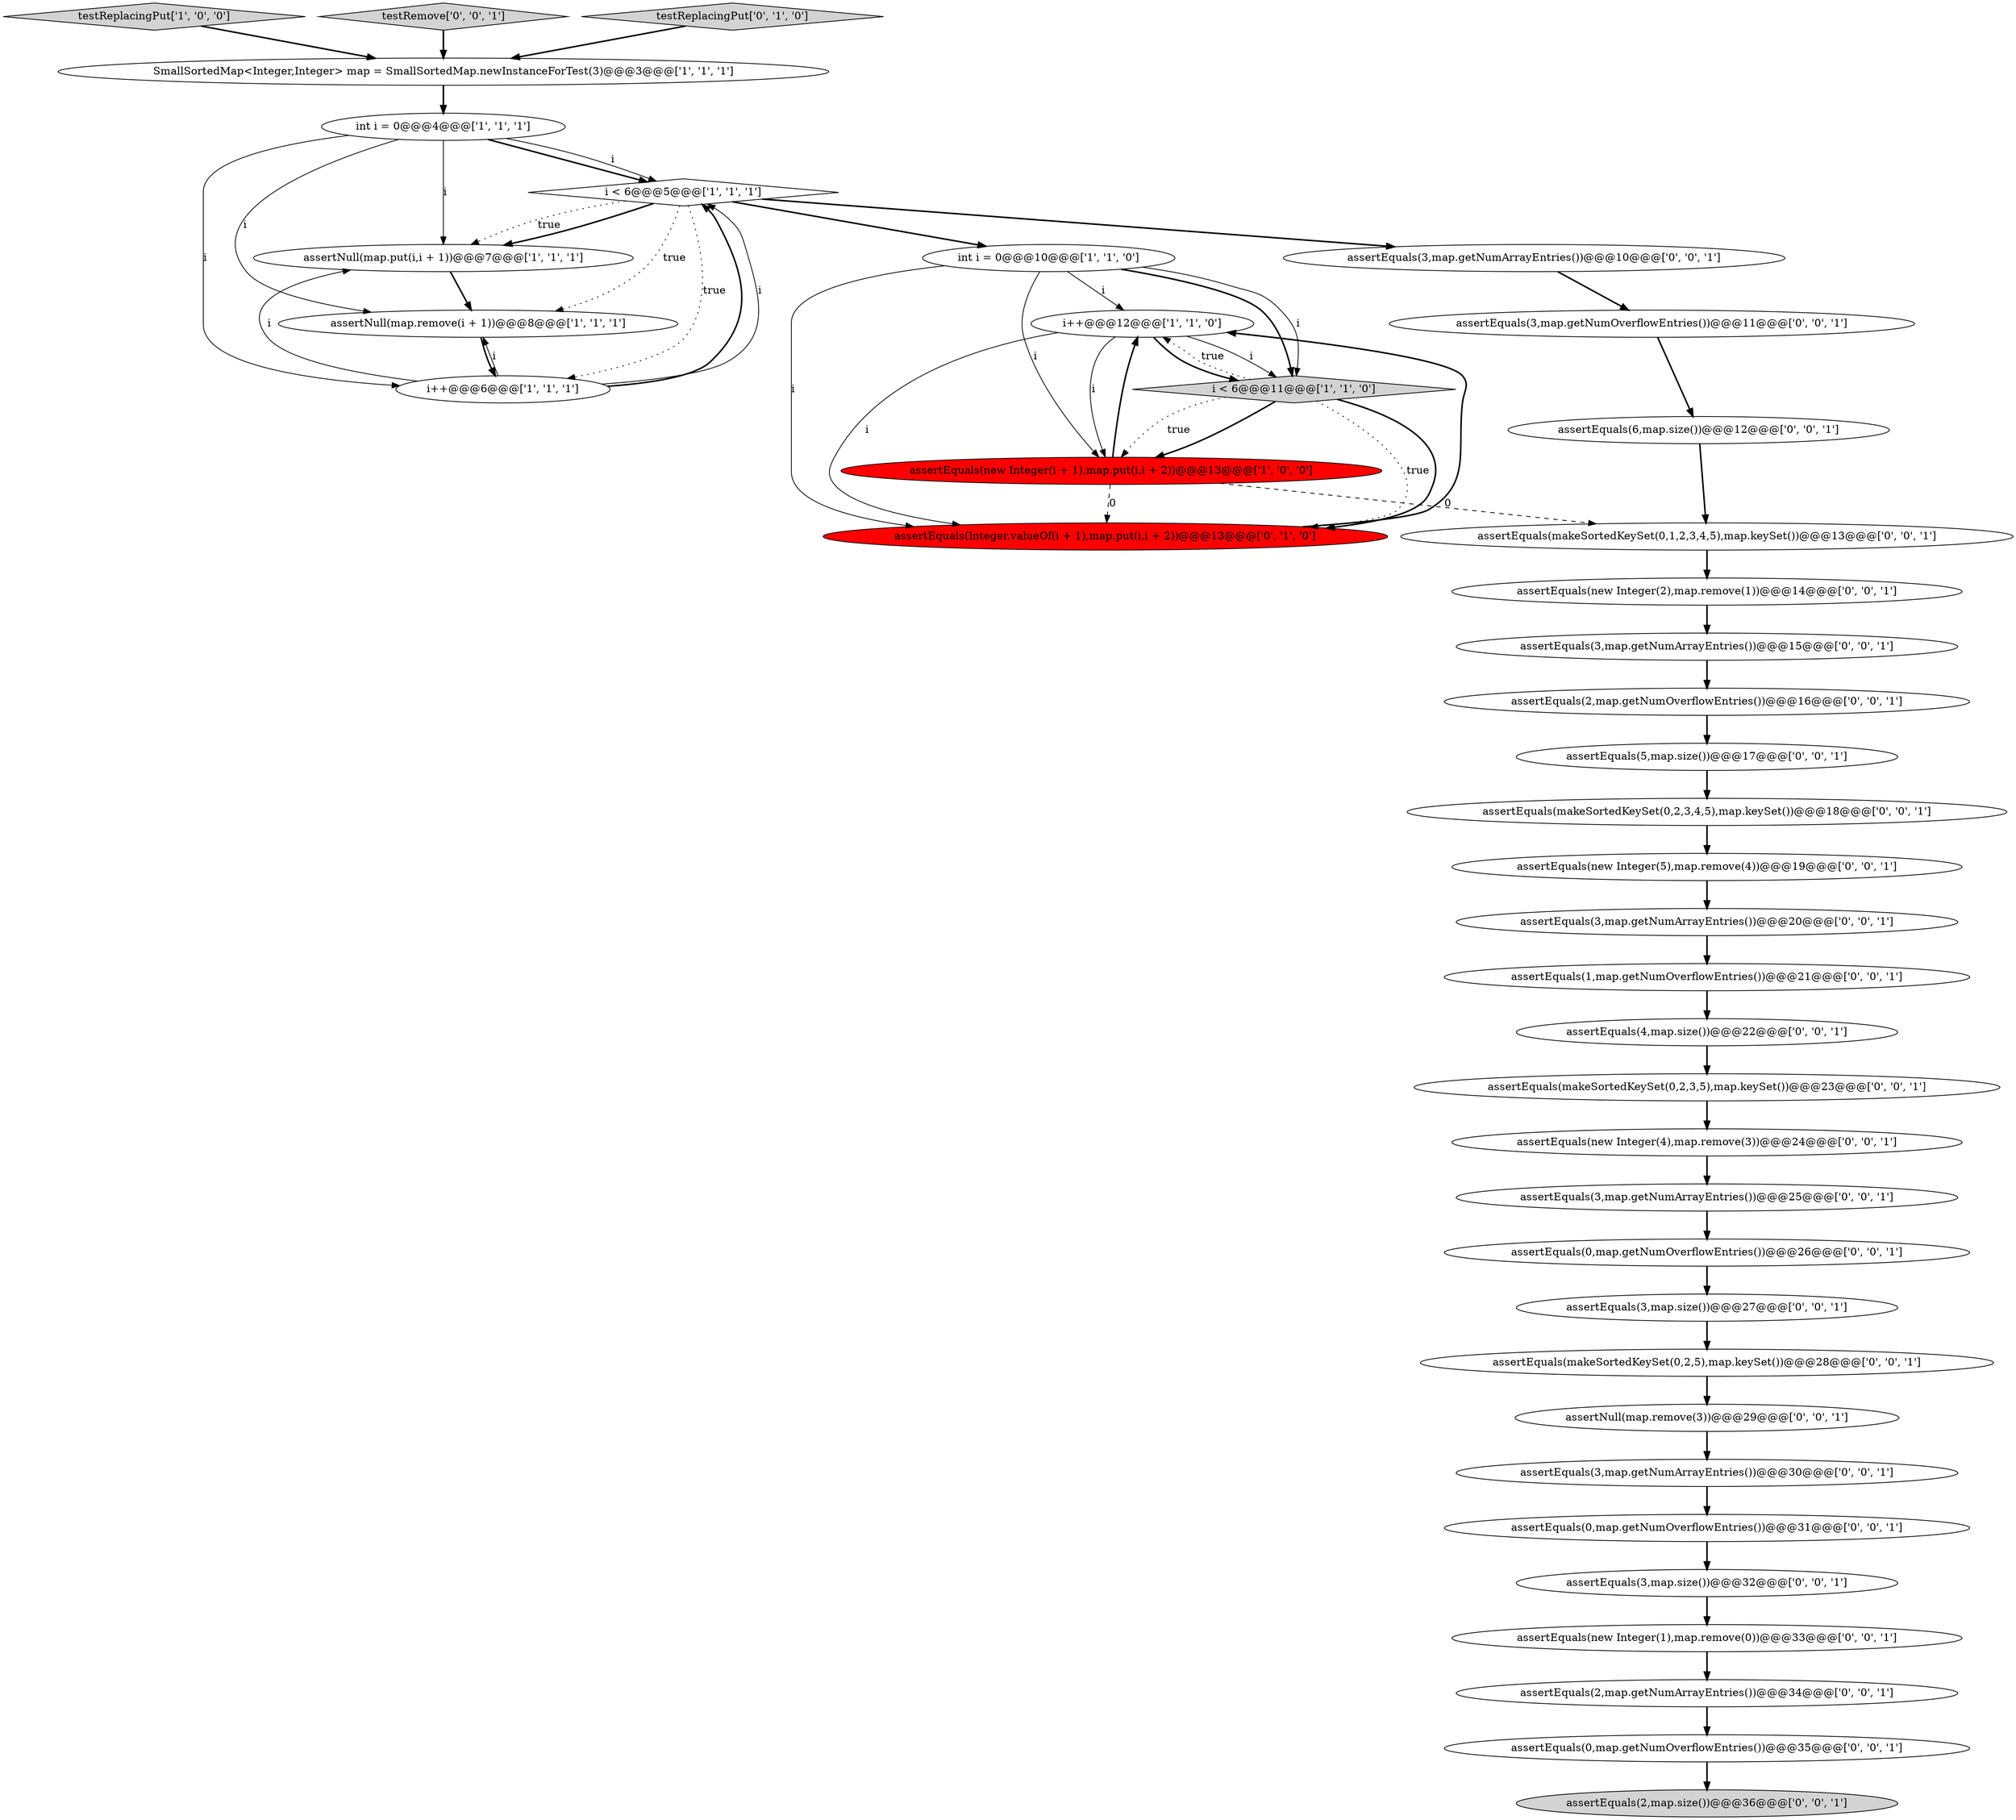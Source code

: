 digraph {
7 [style = filled, label = "i++@@@12@@@['1', '1', '0']", fillcolor = white, shape = ellipse image = "AAA0AAABBB1BBB"];
33 [style = filled, label = "assertEquals(makeSortedKeySet(0,1,2,3,4,5),map.keySet())@@@13@@@['0', '0', '1']", fillcolor = white, shape = ellipse image = "AAA0AAABBB3BBB"];
12 [style = filled, label = "assertEquals(Integer.valueOf(i + 1),map.put(i,i + 2))@@@13@@@['0', '1', '0']", fillcolor = red, shape = ellipse image = "AAA1AAABBB2BBB"];
23 [style = filled, label = "assertEquals(0,map.getNumOverflowEntries())@@@31@@@['0', '0', '1']", fillcolor = white, shape = ellipse image = "AAA0AAABBB3BBB"];
37 [style = filled, label = "assertEquals(5,map.size())@@@17@@@['0', '0', '1']", fillcolor = white, shape = ellipse image = "AAA0AAABBB3BBB"];
0 [style = filled, label = "SmallSortedMap<Integer,Integer> map = SmallSortedMap.newInstanceForTest(3)@@@3@@@['1', '1', '1']", fillcolor = white, shape = ellipse image = "AAA0AAABBB1BBB"];
16 [style = filled, label = "assertEquals(3,map.getNumOverflowEntries())@@@11@@@['0', '0', '1']", fillcolor = white, shape = ellipse image = "AAA0AAABBB3BBB"];
27 [style = filled, label = "assertEquals(3,map.getNumArrayEntries())@@@25@@@['0', '0', '1']", fillcolor = white, shape = ellipse image = "AAA0AAABBB3BBB"];
20 [style = filled, label = "assertEquals(2,map.getNumOverflowEntries())@@@16@@@['0', '0', '1']", fillcolor = white, shape = ellipse image = "AAA0AAABBB3BBB"];
29 [style = filled, label = "assertEquals(3,map.size())@@@27@@@['0', '0', '1']", fillcolor = white, shape = ellipse image = "AAA0AAABBB3BBB"];
10 [style = filled, label = "assertEquals(new Integer(i + 1),map.put(i,i + 2))@@@13@@@['1', '0', '0']", fillcolor = red, shape = ellipse image = "AAA1AAABBB1BBB"];
18 [style = filled, label = "assertEquals(6,map.size())@@@12@@@['0', '0', '1']", fillcolor = white, shape = ellipse image = "AAA0AAABBB3BBB"];
31 [style = filled, label = "assertEquals(makeSortedKeySet(0,2,5),map.keySet())@@@28@@@['0', '0', '1']", fillcolor = white, shape = ellipse image = "AAA0AAABBB3BBB"];
6 [style = filled, label = "assertNull(map.put(i,i + 1))@@@7@@@['1', '1', '1']", fillcolor = white, shape = ellipse image = "AAA0AAABBB1BBB"];
17 [style = filled, label = "assertEquals(3,map.getNumArrayEntries())@@@30@@@['0', '0', '1']", fillcolor = white, shape = ellipse image = "AAA0AAABBB3BBB"];
8 [style = filled, label = "testReplacingPut['1', '0', '0']", fillcolor = lightgray, shape = diamond image = "AAA0AAABBB1BBB"];
24 [style = filled, label = "assertEquals(4,map.size())@@@22@@@['0', '0', '1']", fillcolor = white, shape = ellipse image = "AAA0AAABBB3BBB"];
25 [style = filled, label = "assertEquals(3,map.getNumArrayEntries())@@@20@@@['0', '0', '1']", fillcolor = white, shape = ellipse image = "AAA0AAABBB3BBB"];
28 [style = filled, label = "assertEquals(3,map.size())@@@32@@@['0', '0', '1']", fillcolor = white, shape = ellipse image = "AAA0AAABBB3BBB"];
19 [style = filled, label = "assertNull(map.remove(3))@@@29@@@['0', '0', '1']", fillcolor = white, shape = ellipse image = "AAA0AAABBB3BBB"];
22 [style = filled, label = "assertEquals(makeSortedKeySet(0,2,3,5),map.keySet())@@@23@@@['0', '0', '1']", fillcolor = white, shape = ellipse image = "AAA0AAABBB3BBB"];
30 [style = filled, label = "assertEquals(new Integer(4),map.remove(3))@@@24@@@['0', '0', '1']", fillcolor = white, shape = ellipse image = "AAA0AAABBB3BBB"];
40 [style = filled, label = "assertEquals(0,map.getNumOverflowEntries())@@@26@@@['0', '0', '1']", fillcolor = white, shape = ellipse image = "AAA0AAABBB3BBB"];
1 [style = filled, label = "int i = 0@@@10@@@['1', '1', '0']", fillcolor = white, shape = ellipse image = "AAA0AAABBB1BBB"];
35 [style = filled, label = "testRemove['0', '0', '1']", fillcolor = lightgray, shape = diamond image = "AAA0AAABBB3BBB"];
36 [style = filled, label = "assertEquals(0,map.getNumOverflowEntries())@@@35@@@['0', '0', '1']", fillcolor = white, shape = ellipse image = "AAA0AAABBB3BBB"];
5 [style = filled, label = "i < 6@@@11@@@['1', '1', '0']", fillcolor = lightgray, shape = diamond image = "AAA0AAABBB1BBB"];
14 [style = filled, label = "assertEquals(3,map.getNumArrayEntries())@@@10@@@['0', '0', '1']", fillcolor = white, shape = ellipse image = "AAA0AAABBB3BBB"];
3 [style = filled, label = "assertNull(map.remove(i + 1))@@@8@@@['1', '1', '1']", fillcolor = white, shape = ellipse image = "AAA0AAABBB1BBB"];
13 [style = filled, label = "assertEquals(new Integer(2),map.remove(1))@@@14@@@['0', '0', '1']", fillcolor = white, shape = ellipse image = "AAA0AAABBB3BBB"];
9 [style = filled, label = "int i = 0@@@4@@@['1', '1', '1']", fillcolor = white, shape = ellipse image = "AAA0AAABBB1BBB"];
39 [style = filled, label = "assertEquals(3,map.getNumArrayEntries())@@@15@@@['0', '0', '1']", fillcolor = white, shape = ellipse image = "AAA0AAABBB3BBB"];
21 [style = filled, label = "assertEquals(makeSortedKeySet(0,2,3,4,5),map.keySet())@@@18@@@['0', '0', '1']", fillcolor = white, shape = ellipse image = "AAA0AAABBB3BBB"];
38 [style = filled, label = "assertEquals(2,map.getNumArrayEntries())@@@34@@@['0', '0', '1']", fillcolor = white, shape = ellipse image = "AAA0AAABBB3BBB"];
2 [style = filled, label = "i < 6@@@5@@@['1', '1', '1']", fillcolor = white, shape = diamond image = "AAA0AAABBB1BBB"];
34 [style = filled, label = "assertEquals(new Integer(1),map.remove(0))@@@33@@@['0', '0', '1']", fillcolor = white, shape = ellipse image = "AAA0AAABBB3BBB"];
11 [style = filled, label = "testReplacingPut['0', '1', '0']", fillcolor = lightgray, shape = diamond image = "AAA0AAABBB2BBB"];
15 [style = filled, label = "assertEquals(2,map.size())@@@36@@@['0', '0', '1']", fillcolor = lightgray, shape = ellipse image = "AAA0AAABBB3BBB"];
4 [style = filled, label = "i++@@@6@@@['1', '1', '1']", fillcolor = white, shape = ellipse image = "AAA0AAABBB1BBB"];
32 [style = filled, label = "assertEquals(new Integer(5),map.remove(4))@@@19@@@['0', '0', '1']", fillcolor = white, shape = ellipse image = "AAA0AAABBB3BBB"];
26 [style = filled, label = "assertEquals(1,map.getNumOverflowEntries())@@@21@@@['0', '0', '1']", fillcolor = white, shape = ellipse image = "AAA0AAABBB3BBB"];
1->5 [style = bold, label=""];
14->16 [style = bold, label=""];
2->3 [style = dotted, label="true"];
6->3 [style = bold, label=""];
5->10 [style = bold, label=""];
0->9 [style = bold, label=""];
16->18 [style = bold, label=""];
28->34 [style = bold, label=""];
9->2 [style = bold, label=""];
2->6 [style = bold, label=""];
2->1 [style = bold, label=""];
5->10 [style = dotted, label="true"];
29->31 [style = bold, label=""];
1->5 [style = solid, label="i"];
18->33 [style = bold, label=""];
30->27 [style = bold, label=""];
36->15 [style = bold, label=""];
37->21 [style = bold, label=""];
9->2 [style = solid, label="i"];
10->12 [style = dashed, label="0"];
38->36 [style = bold, label=""];
10->33 [style = dashed, label="0"];
13->39 [style = bold, label=""];
4->3 [style = solid, label="i"];
4->2 [style = bold, label=""];
19->17 [style = bold, label=""];
5->12 [style = dotted, label="true"];
7->10 [style = solid, label="i"];
26->24 [style = bold, label=""];
24->22 [style = bold, label=""];
3->4 [style = bold, label=""];
10->7 [style = bold, label=""];
33->13 [style = bold, label=""];
12->7 [style = bold, label=""];
22->30 [style = bold, label=""];
17->23 [style = bold, label=""];
4->2 [style = solid, label="i"];
4->6 [style = solid, label="i"];
8->0 [style = bold, label=""];
23->28 [style = bold, label=""];
7->5 [style = solid, label="i"];
7->12 [style = solid, label="i"];
35->0 [style = bold, label=""];
7->5 [style = bold, label=""];
11->0 [style = bold, label=""];
9->6 [style = solid, label="i"];
5->12 [style = bold, label=""];
2->6 [style = dotted, label="true"];
5->7 [style = dotted, label="true"];
1->12 [style = solid, label="i"];
2->14 [style = bold, label=""];
21->32 [style = bold, label=""];
32->25 [style = bold, label=""];
25->26 [style = bold, label=""];
20->37 [style = bold, label=""];
1->10 [style = solid, label="i"];
2->4 [style = dotted, label="true"];
27->40 [style = bold, label=""];
34->38 [style = bold, label=""];
9->4 [style = solid, label="i"];
39->20 [style = bold, label=""];
31->19 [style = bold, label=""];
1->7 [style = solid, label="i"];
9->3 [style = solid, label="i"];
40->29 [style = bold, label=""];
}
